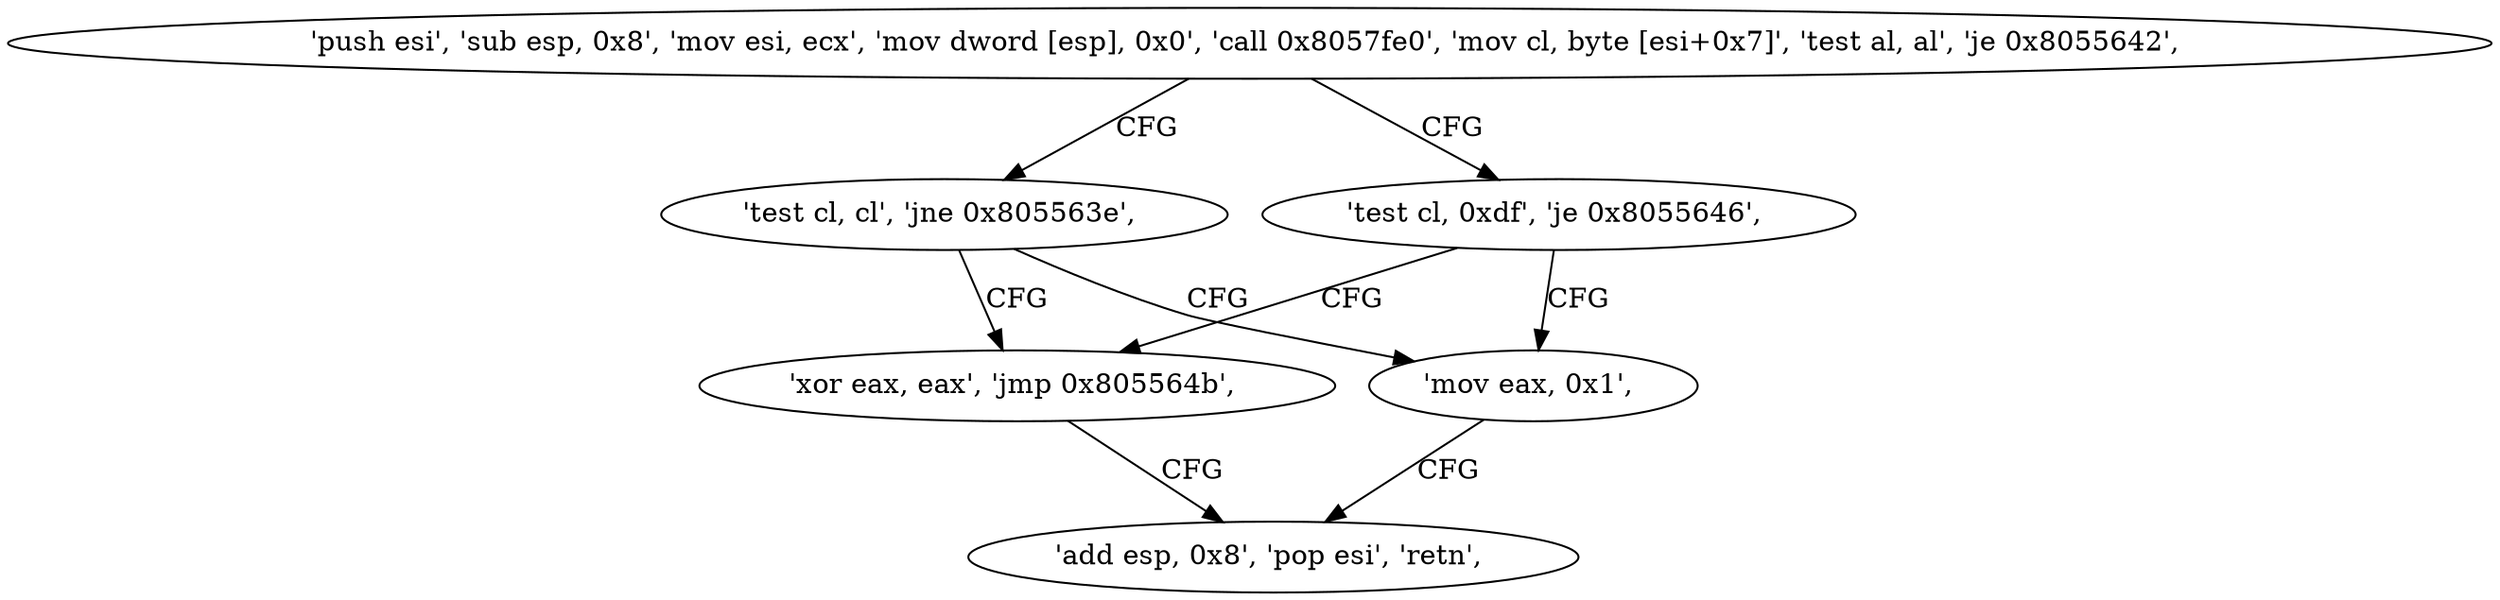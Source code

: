 digraph "func" {
"134567456" [label = "'push esi', 'sub esp, 0x8', 'mov esi, ecx', 'mov dword [esp], 0x0', 'call 0x8057fe0', 'mov cl, byte [esi+0x7]', 'test al, al', 'je 0x8055642', " ]
"134567490" [label = "'test cl, cl', 'jne 0x805563e', " ]
"134567481" [label = "'test cl, 0xdf', 'je 0x8055646', " ]
"134567486" [label = "'xor eax, eax', 'jmp 0x805564b', " ]
"134567494" [label = "'mov eax, 0x1', " ]
"134567499" [label = "'add esp, 0x8', 'pop esi', 'retn', " ]
"134567456" -> "134567490" [ label = "CFG" ]
"134567456" -> "134567481" [ label = "CFG" ]
"134567490" -> "134567486" [ label = "CFG" ]
"134567490" -> "134567494" [ label = "CFG" ]
"134567481" -> "134567494" [ label = "CFG" ]
"134567481" -> "134567486" [ label = "CFG" ]
"134567486" -> "134567499" [ label = "CFG" ]
"134567494" -> "134567499" [ label = "CFG" ]
}
